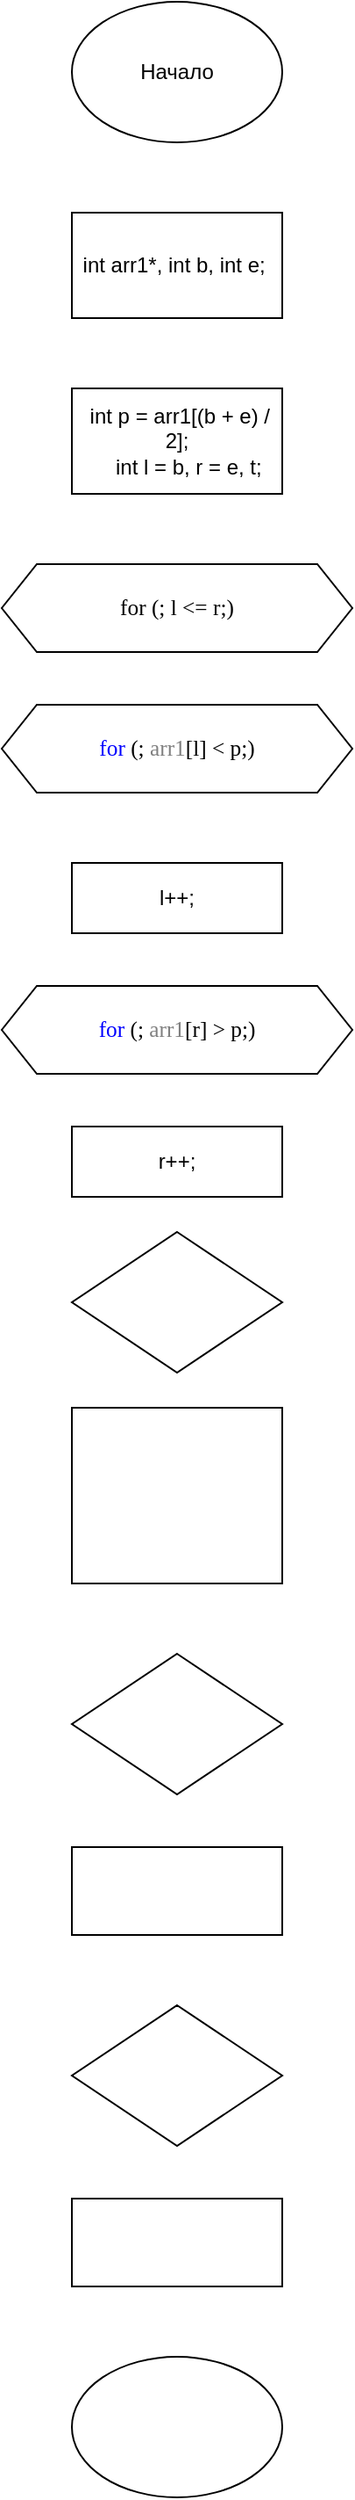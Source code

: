 <mxfile version="14.1.9" type="github">
  <diagram id="ULMB9vnDO_LU3mVfdlwj" name="Page-1">
    <mxGraphModel dx="782" dy="469" grid="1" gridSize="10" guides="1" tooltips="1" connect="1" arrows="1" fold="1" page="1" pageScale="1" pageWidth="827" pageHeight="1169" math="0" shadow="0">
      <root>
        <mxCell id="0" />
        <mxCell id="1" parent="0" />
        <mxCell id="TaF8O7Wm-DNf2mMRTzkj-1" value="" style="ellipse;whiteSpace=wrap;html=1;" vertex="1" parent="1">
          <mxGeometry x="280" y="40" width="120" height="80" as="geometry" />
        </mxCell>
        <mxCell id="TaF8O7Wm-DNf2mMRTzkj-2" value="" style="rounded=0;whiteSpace=wrap;html=1;" vertex="1" parent="1">
          <mxGeometry x="280" y="160" width="120" height="60" as="geometry" />
        </mxCell>
        <mxCell id="TaF8O7Wm-DNf2mMRTzkj-3" value="" style="rounded=0;whiteSpace=wrap;html=1;" vertex="1" parent="1">
          <mxGeometry x="280" y="260" width="120" height="60" as="geometry" />
        </mxCell>
        <mxCell id="TaF8O7Wm-DNf2mMRTzkj-4" value="" style="shape=hexagon;perimeter=hexagonPerimeter2;whiteSpace=wrap;html=1;fixedSize=1;" vertex="1" parent="1">
          <mxGeometry x="240" y="360" width="200" height="50" as="geometry" />
        </mxCell>
        <mxCell id="TaF8O7Wm-DNf2mMRTzkj-6" value="" style="shape=hexagon;perimeter=hexagonPerimeter2;whiteSpace=wrap;html=1;fixedSize=1;" vertex="1" parent="1">
          <mxGeometry x="240" y="440" width="200" height="50" as="geometry" />
        </mxCell>
        <mxCell id="TaF8O7Wm-DNf2mMRTzkj-7" value="" style="rounded=0;whiteSpace=wrap;html=1;" vertex="1" parent="1">
          <mxGeometry x="280" y="530" width="120" height="40" as="geometry" />
        </mxCell>
        <mxCell id="TaF8O7Wm-DNf2mMRTzkj-8" value="" style="rhombus;whiteSpace=wrap;html=1;" vertex="1" parent="1">
          <mxGeometry x="280" y="740" width="120" height="80" as="geometry" />
        </mxCell>
        <mxCell id="TaF8O7Wm-DNf2mMRTzkj-9" value="" style="rounded=0;whiteSpace=wrap;html=1;" vertex="1" parent="1">
          <mxGeometry x="280" y="840" width="120" height="100" as="geometry" />
        </mxCell>
        <mxCell id="TaF8O7Wm-DNf2mMRTzkj-10" value="" style="rhombus;whiteSpace=wrap;html=1;" vertex="1" parent="1">
          <mxGeometry x="280" y="980" width="120" height="80" as="geometry" />
        </mxCell>
        <mxCell id="TaF8O7Wm-DNf2mMRTzkj-11" value="" style="rounded=0;whiteSpace=wrap;html=1;" vertex="1" parent="1">
          <mxGeometry x="280" y="1090" width="120" height="50" as="geometry" />
        </mxCell>
        <mxCell id="TaF8O7Wm-DNf2mMRTzkj-12" value="" style="rhombus;whiteSpace=wrap;html=1;" vertex="1" parent="1">
          <mxGeometry x="280" y="1180" width="120" height="80" as="geometry" />
        </mxCell>
        <mxCell id="TaF8O7Wm-DNf2mMRTzkj-13" value="" style="rounded=0;whiteSpace=wrap;html=1;" vertex="1" parent="1">
          <mxGeometry x="280" y="1290" width="120" height="50" as="geometry" />
        </mxCell>
        <mxCell id="TaF8O7Wm-DNf2mMRTzkj-14" value="" style="ellipse;whiteSpace=wrap;html=1;" vertex="1" parent="1">
          <mxGeometry x="280" y="1380" width="120" height="80" as="geometry" />
        </mxCell>
        <mxCell id="TaF8O7Wm-DNf2mMRTzkj-15" value="Начало" style="text;html=1;strokeColor=none;fillColor=none;align=center;verticalAlign=middle;whiteSpace=wrap;rounded=0;" vertex="1" parent="1">
          <mxGeometry x="285" y="70" width="110" height="20" as="geometry" />
        </mxCell>
        <mxCell id="TaF8O7Wm-DNf2mMRTzkj-16" value="int arr1*, int b, int e;&amp;nbsp;" style="text;html=1;strokeColor=none;fillColor=none;align=center;verticalAlign=middle;whiteSpace=wrap;rounded=0;" vertex="1" parent="1">
          <mxGeometry x="280" y="160" width="120" height="60" as="geometry" />
        </mxCell>
        <mxCell id="TaF8O7Wm-DNf2mMRTzkj-17" value="&lt;div&gt;&amp;nbsp;int p = arr1[(b + e) / 2];&lt;/div&gt;&lt;div&gt;&amp;nbsp; &amp;nbsp; int l = b, r = e, t;&lt;/div&gt;" style="text;html=1;strokeColor=none;fillColor=none;align=center;verticalAlign=middle;whiteSpace=wrap;rounded=0;" vertex="1" parent="1">
          <mxGeometry x="280" y="260" width="120" height="60" as="geometry" />
        </mxCell>
        <mxCell id="TaF8O7Wm-DNf2mMRTzkj-18" value="&lt;span lang=&quot;EN-US&quot; style=&quot;font-size: 9.5pt ; font-family: &amp;#34;consolas&amp;#34;&quot;&gt;for (; l &amp;lt;= r;)&lt;/span&gt;" style="text;html=1;strokeColor=none;fillColor=none;align=center;verticalAlign=middle;whiteSpace=wrap;rounded=0;" vertex="1" parent="1">
          <mxGeometry x="250" y="375" width="180" height="20" as="geometry" />
        </mxCell>
        <mxCell id="TaF8O7Wm-DNf2mMRTzkj-19" value="&lt;span lang=&quot;EN-US&quot; style=&quot;font-size: 9.5pt ; font-family: &amp;#34;consolas&amp;#34; ; color: blue&quot;&gt;for&lt;/span&gt;&lt;span lang=&quot;EN-US&quot; style=&quot;font-size: 9.5pt ; font-family: &amp;#34;consolas&amp;#34;&quot;&gt; (; &lt;/span&gt;&lt;span lang=&quot;EN-US&quot; style=&quot;font-size: 9.5pt ; font-family: &amp;#34;consolas&amp;#34; ; color: gray&quot;&gt;arr1&lt;/span&gt;&lt;span lang=&quot;EN-US&quot; style=&quot;font-size: 9.5pt ; font-family: &amp;#34;consolas&amp;#34;&quot;&gt;[l] &amp;lt; p;)&lt;/span&gt;" style="text;html=1;strokeColor=none;fillColor=none;align=center;verticalAlign=middle;whiteSpace=wrap;rounded=0;" vertex="1" parent="1">
          <mxGeometry x="260" y="455" width="160" height="20" as="geometry" />
        </mxCell>
        <mxCell id="TaF8O7Wm-DNf2mMRTzkj-20" value="l++;" style="text;html=1;strokeColor=none;fillColor=none;align=center;verticalAlign=middle;whiteSpace=wrap;rounded=0;" vertex="1" parent="1">
          <mxGeometry x="280" y="540" width="120" height="20" as="geometry" />
        </mxCell>
        <mxCell id="TaF8O7Wm-DNf2mMRTzkj-21" value="" style="shape=hexagon;perimeter=hexagonPerimeter2;whiteSpace=wrap;html=1;fixedSize=1;" vertex="1" parent="1">
          <mxGeometry x="240" y="600" width="200" height="50" as="geometry" />
        </mxCell>
        <mxCell id="TaF8O7Wm-DNf2mMRTzkj-22" value="" style="rounded=0;whiteSpace=wrap;html=1;" vertex="1" parent="1">
          <mxGeometry x="280" y="680" width="120" height="40" as="geometry" />
        </mxCell>
        <mxCell id="TaF8O7Wm-DNf2mMRTzkj-23" value="&lt;span lang=&quot;EN-US&quot; style=&quot;font-size: 9.5pt ; font-family: &amp;#34;consolas&amp;#34; ; color: blue&quot;&gt;for&lt;/span&gt;&lt;span lang=&quot;EN-US&quot; style=&quot;font-size: 9.5pt ; font-family: &amp;#34;consolas&amp;#34;&quot;&gt; (; &lt;/span&gt;&lt;span lang=&quot;EN-US&quot; style=&quot;font-size: 9.5pt ; font-family: &amp;#34;consolas&amp;#34; ; color: gray&quot;&gt;arr1&lt;/span&gt;&lt;span lang=&quot;EN-US&quot; style=&quot;font-size: 9.5pt ; font-family: &amp;#34;consolas&amp;#34;&quot;&gt;[r] &amp;gt; p;)&lt;/span&gt;" style="text;html=1;strokeColor=none;fillColor=none;align=center;verticalAlign=middle;whiteSpace=wrap;rounded=0;" vertex="1" parent="1">
          <mxGeometry x="250" y="615" width="180" height="20" as="geometry" />
        </mxCell>
        <mxCell id="TaF8O7Wm-DNf2mMRTzkj-24" value="r++;" style="text;html=1;strokeColor=none;fillColor=none;align=center;verticalAlign=middle;whiteSpace=wrap;rounded=0;" vertex="1" parent="1">
          <mxGeometry x="280" y="690" width="120" height="20" as="geometry" />
        </mxCell>
      </root>
    </mxGraphModel>
  </diagram>
</mxfile>
